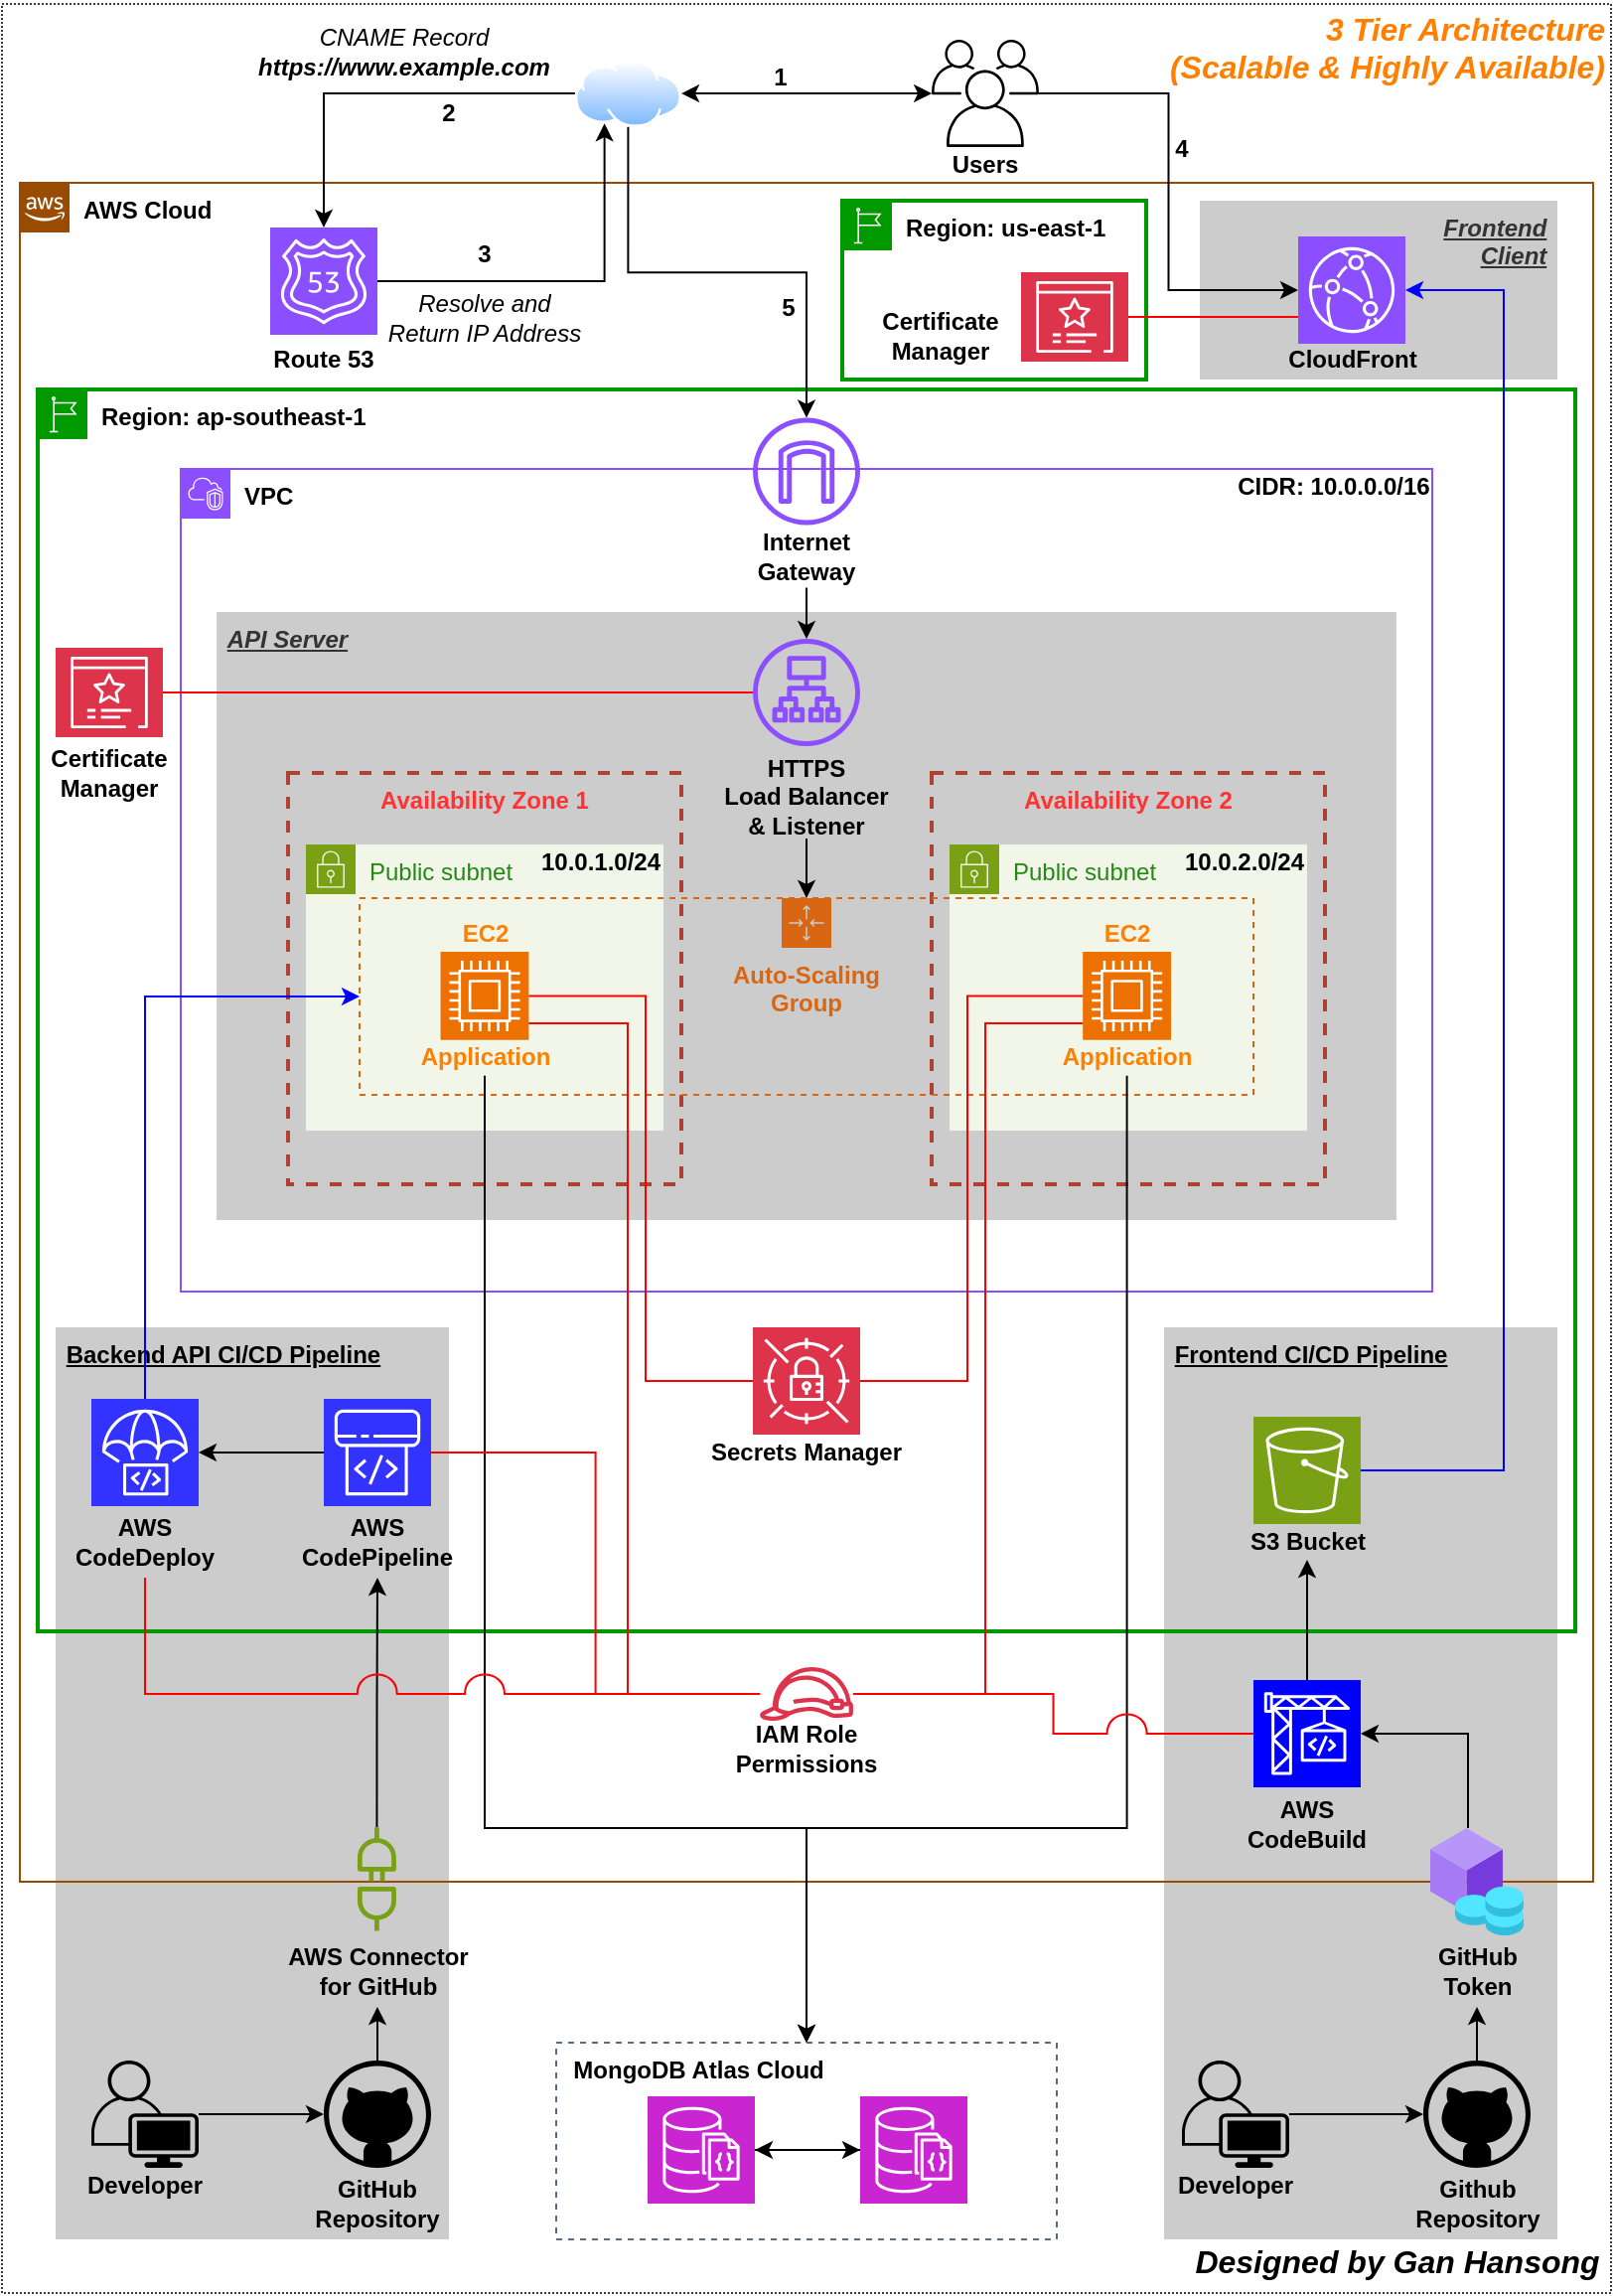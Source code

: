 <mxfile version="24.7.17">
  <diagram id="RGr1q8CzV36uV8QbhTsL" name="Page-1">
    <mxGraphModel dx="1095" dy="1536" grid="1" gridSize="9" guides="1" tooltips="1" connect="1" arrows="1" fold="1" page="1" pageScale="1" pageWidth="827" pageHeight="1169" math="0" shadow="0">
      <root>
        <mxCell id="0" />
        <mxCell id="1" parent="0" />
        <mxCell id="9l5MyErOC5hDp67ZGdWm-204" value="" style="rounded=0;whiteSpace=wrap;html=1;container=0;movable=1;resizable=1;rotatable=1;deletable=1;editable=1;locked=0;connectable=1;fillStyle=auto;fillColor=none;strokeColor=#36393d;dashed=1;dashPattern=1 1;" parent="1" vertex="1">
          <mxGeometry x="9" y="9" width="810" height="1152" as="geometry" />
        </mxCell>
        <mxCell id="DDoYbjtW6jiePf0yL-Tp-22" value="&lt;font color=&quot;#000000&quot;&gt;&lt;b&gt;&amp;nbsp;&lt;u style=&quot;&quot;&gt;Backend API&amp;nbsp;CI/CD Pipeline&lt;/u&gt;&lt;/b&gt;&lt;/font&gt;" style="fillColor=#CCCCCC;strokeColor=none;dashed=1;verticalAlign=top;fontStyle=0;fontColor=#333333;whiteSpace=wrap;html=1;align=left;movable=1;resizable=1;rotatable=1;deletable=1;editable=1;locked=0;connectable=1;container=0;" parent="1" vertex="1">
          <mxGeometry x="36" y="675" width="198" height="459" as="geometry" />
        </mxCell>
        <mxCell id="lIYTELbDc3b-W6d0zbWA-1" value="&lt;font color=&quot;#000000&quot;&gt;&lt;b&gt;&amp;nbsp;&lt;u&gt;Frontend&lt;/u&gt;&lt;u style=&quot;&quot;&gt;&amp;nbsp;CI/CD Pipeline&lt;/u&gt;&lt;/b&gt;&lt;/font&gt;" style="fillColor=#CCCCCC;strokeColor=none;dashed=1;verticalAlign=top;fontStyle=0;fontColor=#333333;whiteSpace=wrap;html=1;align=left;movable=1;resizable=1;rotatable=1;deletable=1;editable=1;locked=0;connectable=1;container=0;" parent="1" vertex="1">
          <mxGeometry x="594" y="675" width="198" height="459" as="geometry" />
        </mxCell>
        <mxCell id="DDoYbjtW6jiePf0yL-Tp-43" value="" style="fillColor=#CCCCCC;strokeColor=none;dashed=1;verticalAlign=top;fontStyle=2;whiteSpace=wrap;html=1;align=right;fillStyle=auto;fontColor=#333333;" parent="1" vertex="1">
          <mxGeometry x="612" y="108" width="126" height="90" as="geometry" />
        </mxCell>
        <mxCell id="9l5MyErOC5hDp67ZGdWm-1" value="&lt;b&gt;AWS Cloud&lt;/b&gt;" style="points=[[0,0],[0.25,0],[0.5,0],[0.75,0],[1,0],[1,0.25],[1,0.5],[1,0.75],[1,1],[0.75,1],[0.5,1],[0.25,1],[0,1],[0,0.75],[0,0.5],[0,0.25]];outlineConnect=0;html=1;whiteSpace=wrap;fontSize=12;fontStyle=0;container=0;pointerEvents=0;collapsible=0;recursiveResize=0;shape=mxgraph.aws4.group;grIcon=mxgraph.aws4.group_aws_cloud_alt;verticalAlign=top;align=left;spacingLeft=30;dashed=0;movable=1;resizable=1;rotatable=1;deletable=1;editable=1;locked=0;connectable=1;fillColor=none;strokeColor=#994C00;" parent="1" vertex="1">
          <mxGeometry x="18" y="99" width="792" height="855" as="geometry" />
        </mxCell>
        <mxCell id="dMzQxBgSghUDjkBfiONM-5" value="&lt;b style=&quot;&quot;&gt;&lt;font&gt;&amp;nbsp;&lt;u&gt;API Server&lt;/u&gt;&lt;/font&gt;&lt;/b&gt;" style="fillColor=#CCCCCC;strokeColor=none;dashed=1;verticalAlign=top;fontStyle=2;whiteSpace=wrap;html=1;align=left;fillStyle=auto;fontColor=#333333;" parent="1" vertex="1">
          <mxGeometry x="117" y="315" width="594" height="306" as="geometry" />
        </mxCell>
        <mxCell id="dMzQxBgSghUDjkBfiONM-1" value="&lt;b&gt;&lt;u&gt;Frontend&lt;/u&gt;&amp;nbsp;&lt;br&gt;&lt;u&gt;Client&lt;/u&gt;&amp;nbsp;&lt;/b&gt;" style="fillColor=#CCCCCC;strokeColor=none;dashed=1;verticalAlign=top;fontStyle=2;whiteSpace=wrap;html=1;align=right;fillStyle=auto;fontColor=#333333;" parent="1" vertex="1">
          <mxGeometry x="738" y="108" width="54" height="90" as="geometry" />
        </mxCell>
        <mxCell id="9l5MyErOC5hDp67ZGdWm-5" value="&lt;b&gt;&lt;font color=&quot;#ff3333&quot;&gt;Availability Zone 1&lt;/font&gt;&lt;/b&gt;" style="dashed=1;verticalAlign=top;fontStyle=0;whiteSpace=wrap;html=1;strokeWidth=2;movable=1;resizable=1;rotatable=1;deletable=1;editable=1;locked=0;connectable=1;fillColor=none;strokeColor=#ae4132;fontColor=#FF1414;container=0;" parent="1" vertex="1">
          <mxGeometry x="153" y="396" width="198" height="207" as="geometry" />
        </mxCell>
        <mxCell id="9l5MyErOC5hDp67ZGdWm-26" value="&lt;b&gt;&lt;font color=&quot;#ff3333&quot;&gt;Availability Zone 2&lt;/font&gt;&lt;/b&gt;" style="dashed=1;verticalAlign=top;fontStyle=0;whiteSpace=wrap;html=1;strokeWidth=2;movable=1;resizable=1;rotatable=1;deletable=1;editable=1;locked=0;connectable=1;fillColor=none;strokeColor=#ae4132;fontColor=#FF1414;container=0;" parent="1" vertex="1">
          <mxGeometry x="477" y="396" width="198" height="207" as="geometry" />
        </mxCell>
        <mxCell id="9l5MyErOC5hDp67ZGdWm-3" value="&lt;b&gt;Region: ap-southeast-1&lt;/b&gt;" style="points=[[0,0],[0.25,0],[0.5,0],[0.75,0],[1,0],[1,0.25],[1,0.5],[1,0.75],[1,1],[0.75,1],[0.5,1],[0.25,1],[0,1],[0,0.75],[0,0.5],[0,0.25]];outlineConnect=0;html=1;whiteSpace=wrap;fontSize=12;fontStyle=0;container=0;pointerEvents=0;collapsible=0;recursiveResize=0;shape=mxgraph.aws4.group;grIcon=mxgraph.aws4.group_region;fillColor=none;verticalAlign=top;align=left;spacingLeft=30;strokeWidth=2;movable=1;resizable=1;rotatable=1;deletable=1;editable=1;locked=0;connectable=1;strokeColor=#009900;gradientColor=none;" parent="1" vertex="1">
          <mxGeometry x="27" y="203" width="774" height="625" as="geometry" />
        </mxCell>
        <mxCell id="9l5MyErOC5hDp67ZGdWm-76" value="&lt;i&gt;CNAME Record&lt;br&gt;&lt;b&gt;https://www.example.com&lt;/b&gt;&lt;/i&gt;" style="text;html=1;align=center;verticalAlign=middle;whiteSpace=wrap;rounded=0;container=0;" parent="1" vertex="1">
          <mxGeometry x="135" y="18" width="153" height="30" as="geometry" />
        </mxCell>
        <mxCell id="9l5MyErOC5hDp67ZGdWm-82" value="&lt;div&gt;&lt;i style=&quot;background-color: initial;&quot;&gt;&lt;span style=&quot;font-weight: normal;&quot;&gt;Resolve and Return&lt;/span&gt;&lt;/i&gt;&lt;i style=&quot;background-color: initial;&quot;&gt;&lt;span style=&quot;font-weight: normal;&quot;&gt;&amp;nbsp;IP Address&lt;/span&gt;&lt;/i&gt;&lt;/div&gt;" style="text;html=1;align=center;verticalAlign=middle;whiteSpace=wrap;rounded=0;fontStyle=1;container=0;" parent="1" vertex="1">
          <mxGeometry x="198" y="153" width="108" height="27" as="geometry" />
        </mxCell>
        <mxCell id="9l5MyErOC5hDp67ZGdWm-83" value="" style="sketch=0;outlineConnect=0;fontColor=#232F3E;gradientColor=none;fillColor=#8C4FFF;strokeColor=none;dashed=0;verticalLabelPosition=bottom;verticalAlign=top;align=center;html=1;fontSize=12;fontStyle=0;aspect=fixed;pointerEvents=1;shape=mxgraph.aws4.internet_gateway;container=0;" parent="1" vertex="1">
          <mxGeometry x="387" y="217.25" width="54" height="54" as="geometry" />
        </mxCell>
        <mxCell id="9l5MyErOC5hDp67ZGdWm-89" value="&lt;b&gt;1&lt;/b&gt;" style="text;html=1;align=center;verticalAlign=middle;whiteSpace=wrap;rounded=0;container=0;" parent="1" vertex="1">
          <mxGeometry x="391.5" y="37.13" width="18" height="18" as="geometry" />
        </mxCell>
        <mxCell id="9l5MyErOC5hDp67ZGdWm-90" value="&lt;span&gt;2&lt;/span&gt;" style="text;html=1;align=center;verticalAlign=middle;whiteSpace=wrap;rounded=0;fontStyle=1;container=0;" parent="1" vertex="1">
          <mxGeometry x="225" y="55.13" width="18" height="18" as="geometry" />
        </mxCell>
        <mxCell id="9l5MyErOC5hDp67ZGdWm-93" value="&lt;span&gt;3&lt;/span&gt;" style="text;html=1;align=center;verticalAlign=middle;whiteSpace=wrap;rounded=0;fontStyle=1;container=0;" parent="1" vertex="1">
          <mxGeometry x="243" y="126" width="18" height="18" as="geometry" />
        </mxCell>
        <mxCell id="DDoYbjtW6jiePf0yL-Tp-40" style="edgeStyle=orthogonalEdgeStyle;rounded=0;orthogonalLoop=1;jettySize=auto;html=1;" parent="1" source="9l5MyErOC5hDp67ZGdWm-94" target="9l5MyErOC5hDp67ZGdWm-51" edge="1">
          <mxGeometry relative="1" as="geometry" />
        </mxCell>
        <mxCell id="9l5MyErOC5hDp67ZGdWm-94" value="&lt;b&gt;Internet Gateway&lt;/b&gt;" style="text;html=1;align=center;verticalAlign=middle;whiteSpace=wrap;rounded=0;container=0;" parent="1" vertex="1">
          <mxGeometry x="387" y="271.25" width="54" height="31.5" as="geometry" />
        </mxCell>
        <mxCell id="9l5MyErOC5hDp67ZGdWm-4" value="&lt;b&gt;&lt;font color=&quot;#000000&quot;&gt;VPC&lt;/font&gt;&lt;/b&gt;" style="points=[[0,0],[0.25,0],[0.5,0],[0.75,0],[1,0],[1,0.25],[1,0.5],[1,0.75],[1,1],[0.75,1],[0.5,1],[0.25,1],[0,1],[0,0.75],[0,0.5],[0,0.25]];outlineConnect=0;gradientColor=none;html=1;whiteSpace=wrap;fontSize=12;fontStyle=0;container=0;pointerEvents=0;collapsible=0;recursiveResize=0;shape=mxgraph.aws4.group;grIcon=mxgraph.aws4.group_vpc2;strokeColor=#8C4FFF;fillColor=none;verticalAlign=top;align=left;spacingLeft=30;fontColor=#AAB7B8;dashed=0;movable=1;resizable=1;rotatable=1;deletable=1;editable=1;locked=0;connectable=1;" parent="1" vertex="1">
          <mxGeometry x="99" y="243" width="630" height="414" as="geometry" />
        </mxCell>
        <mxCell id="9l5MyErOC5hDp67ZGdWm-111" value="3 Tier Architecture&#xa;(Scalable &amp; Highly Available)" style="text;strokeColor=none;fillColor=none;fontSize=16;fontStyle=3;verticalAlign=middle;align=right;horizontal=1;fontColor=#FF8000;spacing=0;container=0;" parent="1" vertex="1">
          <mxGeometry x="609" y="7.5" width="207" height="45" as="geometry" />
        </mxCell>
        <mxCell id="9l5MyErOC5hDp67ZGdWm-135" value="&lt;font style=&quot;font-size: 16px;&quot;&gt;&lt;span&gt;Designed by Gan Hansong&lt;/span&gt;&lt;/font&gt;" style="text;strokeColor=none;fillColor=none;html=1;fontSize=24;fontStyle=3;verticalAlign=middle;align=center;horizontal=1;fontColor=#000000;container=0;" parent="1" vertex="1">
          <mxGeometry x="621" y="1134" width="179" height="18" as="geometry" />
        </mxCell>
        <mxCell id="awxrI2OAlqIDWaY-2wJy-4" style="edgeStyle=orthogonalEdgeStyle;rounded=0;orthogonalLoop=1;jettySize=auto;html=1;" parent="1" source="awxrI2OAlqIDWaY-2wJy-2" target="9l5MyErOC5hDp67ZGdWm-7" edge="1">
          <mxGeometry relative="1" as="geometry" />
        </mxCell>
        <mxCell id="nWbVi_MvGGUtivNAOGYK-14" style="edgeStyle=orthogonalEdgeStyle;rounded=0;orthogonalLoop=1;jettySize=auto;html=1;exitX=0.5;exitY=1;exitDx=0;exitDy=0;" parent="1" source="awxrI2OAlqIDWaY-2wJy-2" target="9l5MyErOC5hDp67ZGdWm-83" edge="1">
          <mxGeometry relative="1" as="geometry" />
        </mxCell>
        <mxCell id="awxrI2OAlqIDWaY-2wJy-2" value="" style="image;aspect=fixed;perimeter=ellipsePerimeter;html=1;align=center;shadow=0;dashed=0;spacingTop=3;image=img/lib/active_directory/internet_cloud.svg;container=0;" parent="1" vertex="1">
          <mxGeometry x="297.43" y="37.13" width="53.57" height="33.75" as="geometry" />
        </mxCell>
        <mxCell id="9l5MyErOC5hDp67ZGdWm-7" value="" style="sketch=0;points=[[0,0,0],[0.25,0,0],[0.5,0,0],[0.75,0,0],[1,0,0],[0,1,0],[0.25,1,0],[0.5,1,0],[0.75,1,0],[1,1,0],[0,0.25,0],[0,0.5,0],[0,0.75,0],[1,0.25,0],[1,0.5,0],[1,0.75,0]];outlineConnect=0;fontColor=#232F3E;fillColor=#8C4FFF;strokeColor=#ffffff;dashed=0;verticalLabelPosition=bottom;verticalAlign=top;align=center;html=1;fontSize=12;fontStyle=0;aspect=fixed;shape=mxgraph.aws4.resourceIcon;resIcon=mxgraph.aws4.route_53;movable=1;resizable=1;rotatable=1;deletable=1;editable=1;locked=0;connectable=1;container=0;" parent="1" vertex="1">
          <mxGeometry x="144" y="121.5" width="54" height="54" as="geometry" />
        </mxCell>
        <mxCell id="awxrI2OAlqIDWaY-2wJy-13" style="edgeStyle=orthogonalEdgeStyle;rounded=0;orthogonalLoop=1;jettySize=auto;html=1;entryX=0.25;entryY=1;entryDx=0;entryDy=0;" parent="1" source="9l5MyErOC5hDp67ZGdWm-7" target="awxrI2OAlqIDWaY-2wJy-2" edge="1">
          <mxGeometry relative="1" as="geometry">
            <Array as="points">
              <mxPoint x="312" y="149" />
            </Array>
          </mxGeometry>
        </mxCell>
        <mxCell id="kAW7RROQb9aO1hHLbgNy-2" style="edgeStyle=orthogonalEdgeStyle;rounded=0;orthogonalLoop=1;jettySize=auto;html=1;endArrow=classic;endFill=1;startArrow=classic;startFill=1;" parent="1" source="9l5MyErOC5hDp67ZGdWm-9" target="awxrI2OAlqIDWaY-2wJy-2" edge="1">
          <mxGeometry relative="1" as="geometry" />
        </mxCell>
        <mxCell id="9l5MyErOC5hDp67ZGdWm-9" value="" style="sketch=0;outlineConnect=0;dashed=0;verticalLabelPosition=bottom;verticalAlign=top;align=center;html=1;fontSize=12;fontStyle=1;aspect=fixed;shape=mxgraph.aws4.illustration_users;pointerEvents=1;fillStyle=solid;container=0;fillColor=#000000;" parent="1" vertex="1">
          <mxGeometry x="477" y="27.01" width="54" height="54" as="geometry" />
        </mxCell>
        <mxCell id="awxrI2OAlqIDWaY-2wJy-14" value="&lt;b&gt;Users&lt;/b&gt;" style="text;html=1;align=center;verticalAlign=middle;whiteSpace=wrap;rounded=0;container=0;" parent="1" vertex="1">
          <mxGeometry x="486" y="76.51" width="36" height="27" as="geometry" />
        </mxCell>
        <mxCell id="9l5MyErOC5hDp67ZGdWm-74" value="&lt;b&gt;Route 53&lt;/b&gt;" style="text;html=1;align=center;verticalAlign=middle;whiteSpace=wrap;rounded=0;container=0;" parent="1" vertex="1">
          <mxGeometry x="144" y="177" width="54" height="21" as="geometry" />
        </mxCell>
        <mxCell id="9l5MyErOC5hDp67ZGdWm-51" value="" style="sketch=0;outlineConnect=0;fontColor=#232F3E;gradientColor=none;fillColor=#8C4FFF;strokeColor=none;dashed=0;verticalLabelPosition=bottom;verticalAlign=top;align=center;html=1;fontSize=12;fontStyle=0;aspect=fixed;pointerEvents=1;shape=mxgraph.aws4.application_load_balancer;container=0;" parent="1" vertex="1">
          <mxGeometry x="387" y="328.5" width="54" height="54" as="geometry" />
        </mxCell>
        <mxCell id="nWbVi_MvGGUtivNAOGYK-12" style="edgeStyle=orthogonalEdgeStyle;rounded=0;orthogonalLoop=1;jettySize=auto;html=1;entryX=0.5;entryY=0;entryDx=0;entryDy=0;" parent="1" source="9l5MyErOC5hDp67ZGdWm-59" target="9l5MyErOC5hDp67ZGdWm-43" edge="1">
          <mxGeometry relative="1" as="geometry" />
        </mxCell>
        <mxCell id="9l5MyErOC5hDp67ZGdWm-59" value="&lt;b&gt;HTTPS&lt;br&gt;Load Balancer&lt;br&gt;&amp;amp; Listener&lt;/b&gt;" style="text;html=1;align=center;verticalAlign=middle;whiteSpace=wrap;rounded=0;movable=1;resizable=1;rotatable=1;deletable=1;editable=1;locked=0;connectable=1;container=0;" parent="1" vertex="1">
          <mxGeometry x="369" y="387" width="90" height="42" as="geometry" />
        </mxCell>
        <mxCell id="nWbVi_MvGGUtivNAOGYK-15" value="" style="sketch=0;points=[[0,0,0],[0.25,0,0],[0.5,0,0],[0.75,0,0],[1,0,0],[0,1,0],[0.25,1,0],[0.5,1,0],[0.75,1,0],[1,1,0],[0,0.25,0],[0,0.5,0],[0,0.75,0],[1,0.25,0],[1,0.5,0],[1,0.75,0]];outlineConnect=0;fontColor=#232F3E;fillColor=#8C4FFF;strokeColor=#ffffff;dashed=0;verticalLabelPosition=bottom;verticalAlign=top;align=center;html=1;fontSize=12;fontStyle=0;aspect=fixed;shape=mxgraph.aws4.resourceIcon;resIcon=mxgraph.aws4.cloudfront;" parent="1" vertex="1">
          <mxGeometry x="661.5" y="126" width="54" height="54" as="geometry" />
        </mxCell>
        <mxCell id="nWbVi_MvGGUtivNAOGYK-16" value="&lt;b&gt;CloudFront&lt;/b&gt;" style="text;html=1;align=center;verticalAlign=middle;whiteSpace=wrap;rounded=0;container=0;" parent="1" vertex="1">
          <mxGeometry x="652.5" y="178.5" width="72" height="18" as="geometry" />
        </mxCell>
        <mxCell id="nWbVi_MvGGUtivNAOGYK-20" value="" style="sketch=0;points=[[0,0,0],[0.25,0,0],[0.5,0,0],[0.75,0,0],[1,0,0],[0,1,0],[0.25,1,0],[0.5,1,0],[0.75,1,0],[1,1,0],[0,0.25,0],[0,0.5,0],[0,0.75,0],[1,0.25,0],[1,0.5,0],[1,0.75,0]];outlineConnect=0;fontColor=#232F3E;fillColor=#DD344C;strokeColor=#ffffff;dashed=0;verticalLabelPosition=bottom;verticalAlign=top;align=center;html=1;fontSize=12;fontStyle=0;aspect=fixed;shape=mxgraph.aws4.resourceIcon;resIcon=mxgraph.aws4.secrets_manager;" parent="1" vertex="1">
          <mxGeometry x="387" y="675" width="54" height="54" as="geometry" />
        </mxCell>
        <mxCell id="nWbVi_MvGGUtivNAOGYK-30" value="&lt;b&gt;&lt;font color=&quot;#000000&quot;&gt;&amp;nbsp; MongoDB Atlas Cloud&lt;/font&gt;&lt;/b&gt;" style="fillColor=none;strokeColor=#5A6C86;dashed=1;verticalAlign=top;fontStyle=0;fontColor=#5A6C86;whiteSpace=wrap;html=1;align=left;" parent="1" vertex="1">
          <mxGeometry x="288" y="1035" width="252" height="99" as="geometry" />
        </mxCell>
        <mxCell id="DDoYbjtW6jiePf0yL-Tp-24" style="edgeStyle=orthogonalEdgeStyle;rounded=0;orthogonalLoop=1;jettySize=auto;html=1;" parent="1" source="UvoUwvvqU9sCTcPaqagd-1" target="UvoUwvvqU9sCTcPaqagd-2" edge="1">
          <mxGeometry relative="1" as="geometry" />
        </mxCell>
        <mxCell id="UvoUwvvqU9sCTcPaqagd-1" value="" style="sketch=0;points=[[0,0,0],[0.25,0,0],[0.5,0,0],[0.75,0,0],[1,0,0],[0,1,0],[0.25,1,0],[0.5,1,0],[0.75,1,0],[1,1,0],[0,0.25,0],[0,0.5,0],[0,0.75,0],[1,0.25,0],[1,0.5,0],[1,0.75,0]];outlineConnect=0;fontColor=#232F3E;fillColor=#C925D1;strokeColor=#ffffff;dashed=0;verticalLabelPosition=bottom;verticalAlign=top;align=center;html=1;fontSize=12;fontStyle=0;aspect=fixed;shape=mxgraph.aws4.resourceIcon;resIcon=mxgraph.aws4.documentdb_with_mongodb_compatibility;" parent="1" vertex="1">
          <mxGeometry x="334" y="1062" width="54" height="54" as="geometry" />
        </mxCell>
        <mxCell id="UvoUwvvqU9sCTcPaqagd-2" value="" style="sketch=0;points=[[0,0,0],[0.25,0,0],[0.5,0,0],[0.75,0,0],[1,0,0],[0,1,0],[0.25,1,0],[0.5,1,0],[0.75,1,0],[1,1,0],[0,0.25,0],[0,0.5,0],[0,0.75,0],[1,0.25,0],[1,0.5,0],[1,0.75,0]];outlineConnect=0;fontColor=#232F3E;fillColor=#C925D1;strokeColor=#ffffff;dashed=0;verticalLabelPosition=bottom;verticalAlign=top;align=center;html=1;fontSize=12;fontStyle=0;aspect=fixed;shape=mxgraph.aws4.resourceIcon;resIcon=mxgraph.aws4.documentdb_with_mongodb_compatibility;" parent="1" vertex="1">
          <mxGeometry x="441" y="1062" width="54" height="54" as="geometry" />
        </mxCell>
        <mxCell id="DDoYbjtW6jiePf0yL-Tp-10" value="" style="sketch=0;points=[[0,0,0],[0.25,0,0],[0.5,0,0],[0.75,0,0],[1,0,0],[0,1,0],[0.25,1,0],[0.5,1,0],[0.75,1,0],[1,1,0],[0,0.25,0],[0,0.5,0],[0,0.75,0],[1,0.25,0],[1,0.5,0],[1,0.75,0]];outlineConnect=0;fontColor=#232F3E;fillColor=#3333FF;strokeColor=#ffffff;dashed=0;verticalLabelPosition=bottom;verticalAlign=top;align=center;html=1;fontSize=12;fontStyle=0;aspect=fixed;shape=mxgraph.aws4.resourceIcon;resIcon=mxgraph.aws4.codedeploy;" parent="1" vertex="1">
          <mxGeometry x="54" y="711" width="54" height="54" as="geometry" />
        </mxCell>
        <mxCell id="DDoYbjtW6jiePf0yL-Tp-14" value="&lt;b&gt;AWS CodePipeline&lt;/b&gt;" style="text;html=1;align=center;verticalAlign=middle;whiteSpace=wrap;rounded=0;movable=1;resizable=1;rotatable=1;deletable=1;editable=1;locked=0;connectable=1;container=0;" parent="1" vertex="1">
          <mxGeometry x="162" y="765" width="72" height="36" as="geometry" />
        </mxCell>
        <mxCell id="DDoYbjtW6jiePf0yL-Tp-15" value="&lt;b&gt;AWS CodeDeploy&lt;/b&gt;" style="text;html=1;align=center;verticalAlign=middle;whiteSpace=wrap;rounded=0;movable=1;resizable=1;rotatable=1;deletable=1;editable=1;locked=0;connectable=1;container=0;" parent="1" vertex="1">
          <mxGeometry x="45" y="765" width="72" height="36" as="geometry" />
        </mxCell>
        <mxCell id="DDoYbjtW6jiePf0yL-Tp-21" style="edgeStyle=orthogonalEdgeStyle;rounded=0;orthogonalLoop=1;jettySize=auto;html=1;" parent="1" source="DDoYbjtW6jiePf0yL-Tp-8" target="DDoYbjtW6jiePf0yL-Tp-10" edge="1">
          <mxGeometry relative="1" as="geometry" />
        </mxCell>
        <mxCell id="DDoYbjtW6jiePf0yL-Tp-8" value="" style="sketch=0;points=[[0,0,0],[0.25,0,0],[0.5,0,0],[0.75,0,0],[1,0,0],[0,1,0],[0.25,1,0],[0.5,1,0],[0.75,1,0],[1,1,0],[0,0.25,0],[0,0.5,0],[0,0.75,0],[1,0.25,0],[1,0.5,0],[1,0.75,0]];outlineConnect=0;fillColor=#3333FF;strokeColor=#FFFFFF;dashed=0;verticalLabelPosition=bottom;verticalAlign=top;align=center;html=1;fontSize=12;fontStyle=0;aspect=fixed;shape=mxgraph.aws4.resourceIcon;resIcon=mxgraph.aws4.codepipeline;" parent="1" vertex="1">
          <mxGeometry x="171" y="711" width="54" height="54" as="geometry" />
        </mxCell>
        <mxCell id="nWbVi_MvGGUtivNAOGYK-23" value="&lt;b&gt;Secrets&amp;nbsp;&lt;/b&gt;&lt;b style=&quot;background-color: initial;&quot;&gt;Manager&lt;/b&gt;" style="text;html=1;align=center;verticalAlign=middle;whiteSpace=wrap;rounded=0;movable=1;resizable=1;rotatable=1;deletable=1;editable=1;locked=0;connectable=1;container=0;" parent="1" vertex="1">
          <mxGeometry x="360" y="729" width="108" height="18" as="geometry" />
        </mxCell>
        <mxCell id="DDoYbjtW6jiePf0yL-Tp-19" style="edgeStyle=orthogonalEdgeStyle;rounded=0;orthogonalLoop=1;jettySize=auto;html=1;entryX=0;entryY=0.5;entryDx=0;entryDy=0;entryPerimeter=0;" parent="1" source="DDoYbjtW6jiePf0yL-Tp-3" target="DDoYbjtW6jiePf0yL-Tp-6" edge="1">
          <mxGeometry relative="1" as="geometry" />
        </mxCell>
        <mxCell id="DDoYbjtW6jiePf0yL-Tp-23" value="" style="group" parent="1" vertex="1" connectable="0">
          <mxGeometry x="162" y="432" width="504" height="144" as="geometry" />
        </mxCell>
        <mxCell id="9l5MyErOC5hDp67ZGdWm-27" value="Public subnet" style="points=[[0,0],[0.25,0],[0.5,0],[0.75,0],[1,0],[1,0.25],[1,0.5],[1,0.75],[1,1],[0.75,1],[0.5,1],[0.25,1],[0,1],[0,0.75],[0,0.5],[0,0.25]];outlineConnect=0;gradientColor=none;html=1;whiteSpace=wrap;fontSize=12;fontStyle=0;container=0;pointerEvents=0;collapsible=0;recursiveResize=0;shape=mxgraph.aws4.group;grIcon=mxgraph.aws4.group_security_group;grStroke=0;strokeColor=#7AA116;fillColor=#F2F6E8;verticalAlign=top;align=left;spacingLeft=30;fontColor=#248814;dashed=0;movable=1;resizable=1;rotatable=1;deletable=1;editable=1;locked=0;connectable=1;" parent="DDoYbjtW6jiePf0yL-Tp-23" vertex="1">
          <mxGeometry x="324" width="180" height="144" as="geometry" />
        </mxCell>
        <mxCell id="9l5MyErOC5hDp67ZGdWm-71" value="" style="group;movable=1;resizable=1;rotatable=1;deletable=1;editable=1;locked=0;connectable=1;" parent="DDoYbjtW6jiePf0yL-Tp-23" vertex="1" connectable="0">
          <mxGeometry width="180" height="144" as="geometry" />
        </mxCell>
        <mxCell id="9l5MyErOC5hDp67ZGdWm-18" value="Public subnet" style="points=[[0,0],[0.25,0],[0.5,0],[0.75,0],[1,0],[1,0.25],[1,0.5],[1,0.75],[1,1],[0.75,1],[0.5,1],[0.25,1],[0,1],[0,0.75],[0,0.5],[0,0.25]];outlineConnect=0;gradientColor=none;html=1;whiteSpace=wrap;fontSize=12;fontStyle=0;container=1;pointerEvents=0;collapsible=0;recursiveResize=0;shape=mxgraph.aws4.group;grIcon=mxgraph.aws4.group_security_group;grStroke=0;strokeColor=#7AA116;fillColor=#F2F6E8;verticalAlign=top;align=left;spacingLeft=30;fontColor=#248814;dashed=0;movable=0;resizable=0;rotatable=0;deletable=0;editable=0;locked=1;connectable=0;" parent="9l5MyErOC5hDp67ZGdWm-71" vertex="1">
          <mxGeometry width="180" height="144" as="geometry" />
        </mxCell>
        <mxCell id="xwJ10akdj0l3tbA_2JCs-2" value="&lt;b&gt;10.0.1.0/24&lt;/b&gt;" style="text;html=1;align=center;verticalAlign=middle;whiteSpace=wrap;rounded=0;" parent="9l5MyErOC5hDp67ZGdWm-71" vertex="1">
          <mxGeometry x="117" width="63" height="18" as="geometry" />
        </mxCell>
        <mxCell id="9l5MyErOC5hDp67ZGdWm-43" value="&lt;b&gt;Auto-Scaling&lt;br&gt;Group&lt;/b&gt;" style="points=[[0,0],[0.25,0],[0.5,0],[0.75,0],[1,0],[1,0.25],[1,0.5],[1,0.75],[1,1],[0.75,1],[0.5,1],[0.25,1],[0,1],[0,0.75],[0,0.5],[0,0.25]];outlineConnect=0;gradientColor=none;html=1;whiteSpace=wrap;fontSize=12;fontStyle=0;container=0;pointerEvents=0;collapsible=0;recursiveResize=0;shape=mxgraph.aws4.groupCenter;grIcon=mxgraph.aws4.group_auto_scaling_group;grStroke=1;strokeColor=#D86613;fillColor=none;verticalAlign=top;align=center;fontColor=#D86613;dashed=1;spacingTop=25;movable=1;resizable=1;rotatable=1;deletable=1;editable=1;locked=0;connectable=1;" parent="DDoYbjtW6jiePf0yL-Tp-23" vertex="1">
          <mxGeometry x="27" y="27" width="450" height="99" as="geometry" />
        </mxCell>
        <mxCell id="9l5MyErOC5hDp67ZGdWm-131" value="Application" style="text;html=1;align=center;verticalAlign=middle;whiteSpace=wrap;rounded=0;labelBackgroundColor=none;fontColor=#FF8000;fontStyle=1;movable=1;resizable=1;rotatable=1;deletable=1;editable=1;locked=0;connectable=1;container=0;" parent="DDoYbjtW6jiePf0yL-Tp-23" vertex="1">
          <mxGeometry x="54.692" y="98.42" width="70.615" height="18" as="geometry" />
        </mxCell>
        <mxCell id="9l5MyErOC5hDp67ZGdWm-133" value="EC2" style="text;html=1;align=center;verticalAlign=middle;whiteSpace=wrap;rounded=0;labelBackgroundColor=none;fontColor=#FF8000;fontStyle=1;movable=1;resizable=1;rotatable=1;deletable=1;editable=1;locked=0;connectable=1;container=0;" parent="DDoYbjtW6jiePf0yL-Tp-23" vertex="1">
          <mxGeometry x="77.537" y="36" width="24.923" height="18" as="geometry" />
        </mxCell>
        <mxCell id="9l5MyErOC5hDp67ZGdWm-134" value="" style="sketch=0;points=[[0,0,0],[0.25,0,0],[0.5,0,0],[0.75,0,0],[1,0,0],[0,1,0],[0.25,1,0],[0.5,1,0],[0.75,1,0],[1,1,0],[0,0.25,0],[0,0.5,0],[0,0.75,0],[1,0.25,0],[1,0.5,0],[1,0.75,0]];outlineConnect=0;fontColor=#232F3E;fillColor=#ED7100;strokeColor=#ffffff;dashed=0;verticalLabelPosition=bottom;verticalAlign=top;align=center;html=1;fontSize=12;fontStyle=0;aspect=fixed;shape=mxgraph.aws4.resourceIcon;resIcon=mxgraph.aws4.compute;movable=1;resizable=1;rotatable=1;deletable=1;editable=1;locked=0;connectable=1;container=0;" parent="DDoYbjtW6jiePf0yL-Tp-23" vertex="1">
          <mxGeometry x="67.787" y="54" width="44.42" height="44.42" as="geometry" />
        </mxCell>
        <mxCell id="9l5MyErOC5hDp67ZGdWm-126" value="Application" style="text;html=1;align=center;verticalAlign=middle;whiteSpace=wrap;rounded=0;labelBackgroundColor=none;fontColor=#FF8000;fontStyle=1;movable=1;resizable=1;rotatable=1;deletable=1;editable=1;locked=0;connectable=1;container=0;" parent="DDoYbjtW6jiePf0yL-Tp-23" vertex="1">
          <mxGeometry x="378.002" y="98.42" width="70.615" height="18" as="geometry" />
        </mxCell>
        <mxCell id="9l5MyErOC5hDp67ZGdWm-128" value="EC2" style="text;html=1;align=center;verticalAlign=middle;whiteSpace=wrap;rounded=0;labelBackgroundColor=none;fontColor=#FF8000;fontStyle=1;movable=1;resizable=1;rotatable=1;deletable=1;editable=1;locked=0;connectable=1;container=0;" parent="DDoYbjtW6jiePf0yL-Tp-23" vertex="1">
          <mxGeometry x="400.847" y="36" width="24.923" height="18" as="geometry" />
        </mxCell>
        <mxCell id="9l5MyErOC5hDp67ZGdWm-129" value="" style="sketch=0;points=[[0,0,0],[0.25,0,0],[0.5,0,0],[0.75,0,0],[1,0,0],[0,1,0],[0.25,1,0],[0.5,1,0],[0.75,1,0],[1,1,0],[0,0.25,0],[0,0.5,0],[0,0.75,0],[1,0.25,0],[1,0.5,0],[1,0.75,0]];outlineConnect=0;fontColor=#232F3E;fillColor=#ED7100;strokeColor=#ffffff;dashed=0;verticalLabelPosition=bottom;verticalAlign=top;align=center;html=1;fontSize=12;fontStyle=0;aspect=fixed;shape=mxgraph.aws4.resourceIcon;resIcon=mxgraph.aws4.compute;movable=1;resizable=1;rotatable=1;deletable=1;editable=1;locked=0;connectable=1;container=0;" parent="DDoYbjtW6jiePf0yL-Tp-23" vertex="1">
          <mxGeometry x="391.097" y="54" width="44.42" height="44.42" as="geometry" />
        </mxCell>
        <mxCell id="xwJ10akdj0l3tbA_2JCs-15" value="&lt;b&gt;10.0.2.0/24&lt;/b&gt;" style="text;html=1;align=center;verticalAlign=middle;whiteSpace=wrap;rounded=0;" parent="DDoYbjtW6jiePf0yL-Tp-23" vertex="1">
          <mxGeometry x="441" width="63" height="18" as="geometry" />
        </mxCell>
        <mxCell id="UvoUwvvqU9sCTcPaqagd-5" style="edgeStyle=orthogonalEdgeStyle;rounded=0;orthogonalLoop=1;jettySize=auto;html=1;" parent="1" source="9l5MyErOC5hDp67ZGdWm-126" target="nWbVi_MvGGUtivNAOGYK-30" edge="1">
          <mxGeometry relative="1" as="geometry">
            <Array as="points">
              <mxPoint x="575" y="927" />
              <mxPoint x="414" y="927" />
            </Array>
          </mxGeometry>
        </mxCell>
        <mxCell id="UvoUwvvqU9sCTcPaqagd-4" style="edgeStyle=orthogonalEdgeStyle;rounded=0;orthogonalLoop=1;jettySize=auto;html=1;" parent="1" source="9l5MyErOC5hDp67ZGdWm-131" target="nWbVi_MvGGUtivNAOGYK-30" edge="1">
          <mxGeometry relative="1" as="geometry">
            <Array as="points">
              <mxPoint x="252" y="927" />
              <mxPoint x="414" y="927" />
            </Array>
          </mxGeometry>
        </mxCell>
        <mxCell id="DDoYbjtW6jiePf0yL-Tp-25" style="edgeStyle=orthogonalEdgeStyle;rounded=0;orthogonalLoop=1;jettySize=auto;html=1;entryX=1;entryY=0.5;entryDx=0;entryDy=0;entryPerimeter=0;" parent="1" source="UvoUwvvqU9sCTcPaqagd-2" target="UvoUwvvqU9sCTcPaqagd-1" edge="1">
          <mxGeometry relative="1" as="geometry" />
        </mxCell>
        <mxCell id="DDoYbjtW6jiePf0yL-Tp-26" style="edgeStyle=orthogonalEdgeStyle;rounded=0;orthogonalLoop=1;jettySize=auto;html=1;entryX=0;entryY=0.5;entryDx=0;entryDy=0;strokeColor=#0000FF;fillColor=#fff2cc;gradientColor=#ffd966;exitX=0.5;exitY=0;exitDx=0;exitDy=0;exitPerimeter=0;" parent="1" source="DDoYbjtW6jiePf0yL-Tp-10" target="9l5MyErOC5hDp67ZGdWm-43" edge="1">
          <mxGeometry relative="1" as="geometry" />
        </mxCell>
        <mxCell id="yqNIzC5F5FEBi7ntVewK-4" style="edgeStyle=orthogonalEdgeStyle;rounded=0;orthogonalLoop=1;jettySize=auto;html=1;strokeColor=#FF0000;endArrow=none;endFill=0;" parent="1" source="DDoYbjtW6jiePf0yL-Tp-27" target="9l5MyErOC5hDp67ZGdWm-134" edge="1">
          <mxGeometry relative="1" as="geometry">
            <Array as="points">
              <mxPoint x="324" y="859" />
              <mxPoint x="324" y="522" />
            </Array>
          </mxGeometry>
        </mxCell>
        <mxCell id="yqNIzC5F5FEBi7ntVewK-5" style="edgeStyle=orthogonalEdgeStyle;rounded=0;orthogonalLoop=1;jettySize=auto;html=1;strokeColor=#FF0000;endArrow=none;endFill=0;" parent="1" source="DDoYbjtW6jiePf0yL-Tp-27" target="9l5MyErOC5hDp67ZGdWm-129" edge="1">
          <mxGeometry relative="1" as="geometry">
            <Array as="points">
              <mxPoint x="504" y="859" />
              <mxPoint x="504" y="522" />
            </Array>
          </mxGeometry>
        </mxCell>
        <mxCell id="DDoYbjtW6jiePf0yL-Tp-27" value="" style="sketch=0;outlineConnect=0;fontColor=#232F3E;gradientColor=none;fillColor=#DD344C;strokeColor=none;dashed=0;verticalLabelPosition=bottom;verticalAlign=top;align=center;html=1;fontSize=12;fontStyle=0;pointerEvents=1;shape=mxgraph.aws4.role;" parent="1" vertex="1">
          <mxGeometry x="387" y="846" width="54" height="27" as="geometry" />
        </mxCell>
        <mxCell id="DDoYbjtW6jiePf0yL-Tp-30" value="&lt;b&gt;IAM Role&lt;br&gt;Permissions&lt;/b&gt;" style="text;html=1;align=center;verticalAlign=middle;whiteSpace=wrap;rounded=0;movable=1;resizable=1;rotatable=1;deletable=1;editable=1;locked=0;connectable=1;container=0;" parent="1" vertex="1">
          <mxGeometry x="378" y="873" width="72" height="27" as="geometry" />
        </mxCell>
        <mxCell id="DDoYbjtW6jiePf0yL-Tp-35" style="edgeStyle=orthogonalEdgeStyle;rounded=0;orthogonalLoop=1;jettySize=auto;html=1;entryX=0;entryY=0.5;entryDx=0;entryDy=0;entryPerimeter=0;" parent="1" source="9l5MyErOC5hDp67ZGdWm-9" target="nWbVi_MvGGUtivNAOGYK-15" edge="1">
          <mxGeometry relative="1" as="geometry" />
        </mxCell>
        <mxCell id="DDoYbjtW6jiePf0yL-Tp-48" style="edgeStyle=orthogonalEdgeStyle;rounded=0;orthogonalLoop=1;jettySize=auto;html=1;entryX=1;entryY=0.5;entryDx=0;entryDy=0;entryPerimeter=0;strokeColor=#FF0000;endArrow=none;endFill=0;" parent="1" source="nWbVi_MvGGUtivNAOGYK-20" target="9l5MyErOC5hDp67ZGdWm-134" edge="1">
          <mxGeometry relative="1" as="geometry">
            <Array as="points">
              <mxPoint x="333" y="702" />
              <mxPoint x="333" y="508" />
            </Array>
          </mxGeometry>
        </mxCell>
        <mxCell id="lIYTELbDc3b-W6d0zbWA-36" style="edgeStyle=orthogonalEdgeStyle;rounded=0;orthogonalLoop=1;jettySize=auto;html=1;entryX=0.5;entryY=1;entryDx=0;entryDy=0;" parent="1" source="DDoYbjtW6jiePf0yL-Tp-54" target="DDoYbjtW6jiePf0yL-Tp-14" edge="1">
          <mxGeometry relative="1" as="geometry" />
        </mxCell>
        <mxCell id="DDoYbjtW6jiePf0yL-Tp-54" value="" style="sketch=0;outlineConnect=0;fontColor=#232F3E;gradientColor=none;fillColor=#7AA116;strokeColor=none;dashed=0;verticalLabelPosition=bottom;verticalAlign=top;align=center;html=1;fontSize=12;fontStyle=0;aspect=fixed;pointerEvents=1;shape=mxgraph.aws4.connector;rotation=90;" parent="1" vertex="1">
          <mxGeometry x="171.51" y="942.95" width="52.4" height="19.48" as="geometry" />
        </mxCell>
        <mxCell id="DDoYbjtW6jiePf0yL-Tp-58" value="&lt;b&gt;AWS Connector for GitHub&lt;/b&gt;" style="text;html=1;align=center;verticalAlign=middle;whiteSpace=wrap;rounded=0;movable=1;resizable=1;rotatable=1;deletable=1;editable=1;locked=0;connectable=1;container=0;" parent="1" vertex="1">
          <mxGeometry x="150.74" y="981" width="94.51" height="36" as="geometry" />
        </mxCell>
        <mxCell id="DDoYbjtW6jiePf0yL-Tp-60" style="edgeStyle=orthogonalEdgeStyle;rounded=0;orthogonalLoop=1;jettySize=auto;html=1;exitX=1;exitY=0.5;exitDx=0;exitDy=0;exitPerimeter=0;entryX=0;entryY=0.5;entryDx=0;entryDy=0;entryPerimeter=0;strokeColor=#FF0000;endArrow=none;endFill=0;startArrow=none;startFill=0;" parent="1" source="nWbVi_MvGGUtivNAOGYK-20" target="9l5MyErOC5hDp67ZGdWm-129" edge="1">
          <mxGeometry relative="1" as="geometry">
            <Array as="points">
              <mxPoint x="495" y="702" />
              <mxPoint x="495" y="508" />
            </Array>
          </mxGeometry>
        </mxCell>
        <mxCell id="9l5MyErOC5hDp67ZGdWm-319" value="&lt;b&gt;S3 Bucket&lt;/b&gt;" style="text;html=1;align=center;verticalAlign=middle;whiteSpace=wrap;rounded=0;movable=1;resizable=1;rotatable=1;deletable=1;editable=1;locked=0;connectable=1;container=0;" parent="1" vertex="1">
          <mxGeometry x="634.5" y="774" width="63" height="18" as="geometry" />
        </mxCell>
        <mxCell id="9l5MyErOC5hDp67ZGdWm-309" value="" style="sketch=0;points=[[0,0,0],[0.25,0,0],[0.5,0,0],[0.75,0,0],[1,0,0],[0,1,0],[0.25,1,0],[0.5,1,0],[0.75,1,0],[1,1,0],[0,0.25,0],[0,0.5,0],[0,0.75,0],[1,0.25,0],[1,0.5,0],[1,0.75,0]];outlineConnect=0;fontColor=#232F3E;fillColor=#7AA116;strokeColor=#ffffff;dashed=0;verticalLabelPosition=bottom;verticalAlign=top;align=center;html=1;fontSize=12;fontStyle=0;aspect=fixed;shape=mxgraph.aws4.resourceIcon;resIcon=mxgraph.aws4.s3;container=0;" parent="1" vertex="1">
          <mxGeometry x="639" y="720" width="54" height="54" as="geometry" />
        </mxCell>
        <mxCell id="lIYTELbDc3b-W6d0zbWA-6" value="" style="group" parent="1" vertex="1" connectable="0">
          <mxGeometry x="45" y="1044" width="72" height="72" as="geometry" />
        </mxCell>
        <mxCell id="DDoYbjtW6jiePf0yL-Tp-3" value="" style="points=[[0.35,0,0],[0.98,0.51,0],[1,0.71,0],[0.67,1,0],[0,0.795,0],[0,0.65,0]];verticalLabelPosition=bottom;sketch=0;html=1;verticalAlign=top;aspect=fixed;align=center;pointerEvents=1;shape=mxgraph.cisco19.user;strokeColor=#000000;fillColor=#000000;" parent="lIYTELbDc3b-W6d0zbWA-6" vertex="1">
          <mxGeometry x="9" width="54" height="54" as="geometry" />
        </mxCell>
        <mxCell id="DDoYbjtW6jiePf0yL-Tp-12" value="&lt;b&gt;Developer&lt;/b&gt;" style="text;html=1;align=center;verticalAlign=middle;whiteSpace=wrap;rounded=0;movable=1;resizable=1;rotatable=1;deletable=1;editable=1;locked=0;connectable=1;container=0;" parent="lIYTELbDc3b-W6d0zbWA-6" vertex="1">
          <mxGeometry y="54" width="72" height="18" as="geometry" />
        </mxCell>
        <mxCell id="lIYTELbDc3b-W6d0zbWA-7" value="" style="group" parent="1" vertex="1" connectable="0">
          <mxGeometry x="594" y="1044" width="72" height="72" as="geometry" />
        </mxCell>
        <mxCell id="lIYTELbDc3b-W6d0zbWA-8" value="" style="points=[[0.35,0,0],[0.98,0.51,0],[1,0.71,0],[0.67,1,0],[0,0.795,0],[0,0.65,0]];verticalLabelPosition=bottom;sketch=0;html=1;verticalAlign=top;aspect=fixed;align=center;pointerEvents=1;shape=mxgraph.cisco19.user;strokeColor=#000000;fillColor=#000000;" parent="lIYTELbDc3b-W6d0zbWA-7" vertex="1">
          <mxGeometry x="9" width="54" height="54" as="geometry" />
        </mxCell>
        <mxCell id="lIYTELbDc3b-W6d0zbWA-9" value="&lt;b&gt;Developer&lt;/b&gt;" style="text;html=1;align=center;verticalAlign=middle;whiteSpace=wrap;rounded=0;movable=1;resizable=1;rotatable=1;deletable=1;editable=1;locked=0;connectable=1;container=0;" parent="lIYTELbDc3b-W6d0zbWA-7" vertex="1">
          <mxGeometry y="54" width="72" height="18" as="geometry" />
        </mxCell>
        <mxCell id="lIYTELbDc3b-W6d0zbWA-13" value="" style="group" parent="1" vertex="1" connectable="0">
          <mxGeometry x="162" y="1044" width="72" height="90" as="geometry" />
        </mxCell>
        <mxCell id="DDoYbjtW6jiePf0yL-Tp-6" value="" style="verticalLabelPosition=bottom;html=1;verticalAlign=top;align=center;strokeColor=none;fillColor=#000000;shape=mxgraph.azure.github_code;pointerEvents=1;aspect=fixed;" parent="lIYTELbDc3b-W6d0zbWA-13" vertex="1">
          <mxGeometry x="9" width="54" height="54" as="geometry" />
        </mxCell>
        <mxCell id="DDoYbjtW6jiePf0yL-Tp-13" value="&lt;b&gt;GitHub&lt;br&gt;Repository&lt;/b&gt;" style="text;html=1;align=center;verticalAlign=middle;whiteSpace=wrap;rounded=0;movable=1;resizable=1;rotatable=1;deletable=1;editable=1;locked=0;connectable=1;container=0;" parent="lIYTELbDc3b-W6d0zbWA-13" vertex="1">
          <mxGeometry y="54" width="72" height="36" as="geometry" />
        </mxCell>
        <mxCell id="lIYTELbDc3b-W6d0zbWA-14" value="" style="group" parent="1" vertex="1" connectable="0">
          <mxGeometry x="715.5" y="1044" width="72" height="81" as="geometry" />
        </mxCell>
        <mxCell id="lIYTELbDc3b-W6d0zbWA-15" value="" style="verticalLabelPosition=bottom;html=1;verticalAlign=top;align=center;strokeColor=none;fillColor=#000000;shape=mxgraph.azure.github_code;pointerEvents=1;aspect=fixed;" parent="lIYTELbDc3b-W6d0zbWA-14" vertex="1">
          <mxGeometry x="9" width="54" height="54" as="geometry" />
        </mxCell>
        <mxCell id="lIYTELbDc3b-W6d0zbWA-16" value="&lt;b&gt;Github&lt;br&gt;Repository&lt;/b&gt;" style="text;html=1;align=center;verticalAlign=middle;whiteSpace=wrap;rounded=0;movable=1;resizable=1;rotatable=1;deletable=1;editable=1;locked=0;connectable=1;container=0;" parent="lIYTELbDc3b-W6d0zbWA-14" vertex="1">
          <mxGeometry y="63" width="72" height="18" as="geometry" />
        </mxCell>
        <mxCell id="lIYTELbDc3b-W6d0zbWA-17" style="edgeStyle=orthogonalEdgeStyle;rounded=0;orthogonalLoop=1;jettySize=auto;html=1;entryX=0;entryY=0.5;entryDx=0;entryDy=0;entryPerimeter=0;" parent="1" source="lIYTELbDc3b-W6d0zbWA-8" target="lIYTELbDc3b-W6d0zbWA-15" edge="1">
          <mxGeometry relative="1" as="geometry" />
        </mxCell>
        <mxCell id="lIYTELbDc3b-W6d0zbWA-24" style="edgeStyle=orthogonalEdgeStyle;rounded=0;orthogonalLoop=1;jettySize=auto;html=1;entryX=0.5;entryY=1;entryDx=0;entryDy=0;" parent="1" source="lIYTELbDc3b-W6d0zbWA-19" target="9l5MyErOC5hDp67ZGdWm-319" edge="1">
          <mxGeometry relative="1" as="geometry" />
        </mxCell>
        <mxCell id="lIYTELbDc3b-W6d0zbWA-19" value="" style="sketch=0;points=[[0,0,0],[0.25,0,0],[0.5,0,0],[0.75,0,0],[1,0,0],[0,1,0],[0.25,1,0],[0.5,1,0],[0.75,1,0],[1,1,0],[0,0.25,0],[0,0.5,0],[0,0.75,0],[1,0.25,0],[1,0.5,0],[1,0.75,0]];outlineConnect=0;fontColor=#232F3E;fillColor=#0000FF;strokeColor=#ffffff;dashed=0;verticalLabelPosition=bottom;verticalAlign=top;align=center;html=1;fontSize=12;fontStyle=0;aspect=fixed;shape=mxgraph.aws4.resourceIcon;resIcon=mxgraph.aws4.codebuild;" parent="1" vertex="1">
          <mxGeometry x="639" y="852.45" width="54" height="54" as="geometry" />
        </mxCell>
        <mxCell id="lIYTELbDc3b-W6d0zbWA-20" value="&lt;b&gt;AWS CodeBuild&lt;/b&gt;" style="text;html=1;align=center;verticalAlign=middle;whiteSpace=wrap;rounded=0;movable=1;resizable=1;rotatable=1;deletable=1;editable=1;locked=0;connectable=1;container=0;" parent="1" vertex="1">
          <mxGeometry x="630" y="906.95" width="72" height="36" as="geometry" />
        </mxCell>
        <mxCell id="lIYTELbDc3b-W6d0zbWA-21" value="&lt;b&gt;GitHub Token&lt;/b&gt;" style="text;html=1;align=center;verticalAlign=middle;whiteSpace=wrap;rounded=0;movable=1;resizable=1;rotatable=1;deletable=1;editable=1;locked=0;connectable=1;container=0;" parent="1" vertex="1">
          <mxGeometry x="715.5" y="981" width="72" height="36" as="geometry" />
        </mxCell>
        <mxCell id="lIYTELbDc3b-W6d0zbWA-30" style="edgeStyle=orthogonalEdgeStyle;rounded=0;orthogonalLoop=1;jettySize=auto;html=1;entryX=1;entryY=0.5;entryDx=0;entryDy=0;entryPerimeter=0;fillColor=#f8cecc;strokeColor=#FF0000;endArrow=none;endFill=0;" parent="1" source="DDoYbjtW6jiePf0yL-Tp-27" target="DDoYbjtW6jiePf0yL-Tp-8" edge="1">
          <mxGeometry relative="1" as="geometry" />
        </mxCell>
        <mxCell id="lIYTELbDc3b-W6d0zbWA-29" style="edgeStyle=orthogonalEdgeStyle;rounded=0;orthogonalLoop=1;jettySize=auto;html=1;strokeColor=#FF0000;jumpStyle=arc;jumpSize=20;endArrow=none;endFill=0;" parent="1" source="DDoYbjtW6jiePf0yL-Tp-27" target="DDoYbjtW6jiePf0yL-Tp-15" edge="1">
          <mxGeometry relative="1" as="geometry" />
        </mxCell>
        <mxCell id="lIYTELbDc3b-W6d0zbWA-28" style="edgeStyle=orthogonalEdgeStyle;rounded=0;orthogonalLoop=1;jettySize=auto;html=1;strokeColor=#FF0000;jumpStyle=arc;jumpSize=20;endArrow=none;endFill=0;" parent="1" source="DDoYbjtW6jiePf0yL-Tp-27" target="lIYTELbDc3b-W6d0zbWA-19" edge="1">
          <mxGeometry relative="1" as="geometry" />
        </mxCell>
        <mxCell id="lIYTELbDc3b-W6d0zbWA-18" value="" style="image;html=1;points=[];align=center;fontSize=12;image=img/lib/azure2/blockchain/Azure_Token_Service.svg;imageBackground=none;" parent="1" vertex="1">
          <mxGeometry x="724.5" y="927" width="54" height="54" as="geometry" />
        </mxCell>
        <mxCell id="lIYTELbDc3b-W6d0zbWA-39" style="edgeStyle=orthogonalEdgeStyle;rounded=0;orthogonalLoop=1;jettySize=auto;html=1;" parent="1" source="DDoYbjtW6jiePf0yL-Tp-6" target="DDoYbjtW6jiePf0yL-Tp-58" edge="1">
          <mxGeometry relative="1" as="geometry" />
        </mxCell>
        <mxCell id="lIYTELbDc3b-W6d0zbWA-41" style="edgeStyle=orthogonalEdgeStyle;rounded=0;orthogonalLoop=1;jettySize=auto;html=1;entryX=0.5;entryY=1;entryDx=0;entryDy=0;" parent="1" source="lIYTELbDc3b-W6d0zbWA-15" target="lIYTELbDc3b-W6d0zbWA-21" edge="1">
          <mxGeometry relative="1" as="geometry" />
        </mxCell>
        <mxCell id="lIYTELbDc3b-W6d0zbWA-42" style="edgeStyle=orthogonalEdgeStyle;rounded=0;orthogonalLoop=1;jettySize=auto;html=1;entryX=1;entryY=0.5;entryDx=0;entryDy=0;entryPerimeter=0;" parent="1" source="lIYTELbDc3b-W6d0zbWA-18" target="lIYTELbDc3b-W6d0zbWA-19" edge="1">
          <mxGeometry relative="1" as="geometry">
            <Array as="points">
              <mxPoint x="747" y="880" />
            </Array>
          </mxGeometry>
        </mxCell>
        <mxCell id="TaNOtJU0SnZ_pnEWEKLF-1" style="edgeStyle=orthogonalEdgeStyle;rounded=0;orthogonalLoop=1;jettySize=auto;html=1;exitX=1;exitY=0.5;exitDx=0;exitDy=0;entryX=1;entryY=0.5;entryDx=0;entryDy=0;entryPerimeter=0;strokeColor=#0000FF;exitPerimeter=0;" parent="1" source="9l5MyErOC5hDp67ZGdWm-309" target="nWbVi_MvGGUtivNAOGYK-15" edge="1">
          <mxGeometry relative="1" as="geometry">
            <Array as="points">
              <mxPoint x="765" y="747" />
              <mxPoint x="765" y="153" />
            </Array>
          </mxGeometry>
        </mxCell>
        <mxCell id="xwJ10akdj0l3tbA_2JCs-1" value="&lt;b&gt;CIDR: 10.0.0.0/16&lt;/b&gt;" style="text;html=1;align=center;verticalAlign=middle;whiteSpace=wrap;rounded=0;" parent="1" vertex="1">
          <mxGeometry x="630" y="243" width="99" height="18" as="geometry" />
        </mxCell>
        <mxCell id="yqNIzC5F5FEBi7ntVewK-3" style="edgeStyle=orthogonalEdgeStyle;rounded=0;orthogonalLoop=1;jettySize=auto;html=1;strokeColor=#FF0000;endArrow=none;endFill=0;" parent="1" source="yqNIzC5F5FEBi7ntVewK-1" target="9l5MyErOC5hDp67ZGdWm-51" edge="1">
          <mxGeometry relative="1" as="geometry" />
        </mxCell>
        <mxCell id="yqNIzC5F5FEBi7ntVewK-1" value="" style="sketch=0;points=[[0,0,0],[0.25,0,0],[0.5,0,0],[0.75,0,0],[1,0,0],[0,1,0],[0.25,1,0],[0.5,1,0],[0.75,1,0],[1,1,0],[0,0.25,0],[0,0.5,0],[0,0.75,0],[1,0.25,0],[1,0.5,0],[1,0.75,0]];outlineConnect=0;fontColor=#232F3E;fillColor=#DD344C;strokeColor=#ffffff;dashed=0;verticalLabelPosition=bottom;verticalAlign=top;align=center;html=1;fontSize=12;fontStyle=0;shape=mxgraph.aws4.resourceIcon;resIcon=mxgraph.aws4.certificate_manager_3;" parent="1" vertex="1">
          <mxGeometry x="36" y="333" width="54" height="45" as="geometry" />
        </mxCell>
        <mxCell id="yqNIzC5F5FEBi7ntVewK-7" value="&lt;b&gt;Certificate Manager&lt;/b&gt;" style="text;html=1;align=center;verticalAlign=middle;whiteSpace=wrap;rounded=0;movable=1;resizable=1;rotatable=1;deletable=1;editable=1;locked=0;connectable=1;container=0;" parent="1" vertex="1">
          <mxGeometry x="36" y="378" width="54" height="36" as="geometry" />
        </mxCell>
        <mxCell id="yqNIzC5F5FEBi7ntVewK-8" value="&lt;b&gt;Region: us-east-1&lt;/b&gt;" style="points=[[0,0],[0.25,0],[0.5,0],[0.75,0],[1,0],[1,0.25],[1,0.5],[1,0.75],[1,1],[0.75,1],[0.5,1],[0.25,1],[0,1],[0,0.75],[0,0.5],[0,0.25]];outlineConnect=0;html=1;whiteSpace=wrap;fontSize=12;fontStyle=0;container=0;pointerEvents=0;collapsible=0;recursiveResize=0;shape=mxgraph.aws4.group;grIcon=mxgraph.aws4.group_region;fillColor=none;verticalAlign=top;align=left;spacingLeft=30;strokeWidth=2;movable=1;resizable=1;rotatable=1;deletable=1;editable=1;locked=0;connectable=1;strokeColor=#009900;gradientColor=none;" parent="1" vertex="1">
          <mxGeometry x="432" y="108" width="153" height="90" as="geometry" />
        </mxCell>
        <mxCell id="yqNIzC5F5FEBi7ntVewK-9" value="" style="sketch=0;points=[[0,0,0],[0.25,0,0],[0.5,0,0],[0.75,0,0],[1,0,0],[0,1,0],[0.25,1,0],[0.5,1,0],[0.75,1,0],[1,1,0],[0,0.25,0],[0,0.5,0],[0,0.75,0],[1,0.25,0],[1,0.5,0],[1,0.75,0]];outlineConnect=0;fontColor=#232F3E;fillColor=#DD344C;strokeColor=#ffffff;dashed=0;verticalLabelPosition=bottom;verticalAlign=top;align=center;html=1;fontSize=12;fontStyle=0;shape=mxgraph.aws4.resourceIcon;resIcon=mxgraph.aws4.certificate_manager_3;" parent="1" vertex="1">
          <mxGeometry x="522" y="144" width="54" height="45" as="geometry" />
        </mxCell>
        <mxCell id="yqNIzC5F5FEBi7ntVewK-12" style="edgeStyle=orthogonalEdgeStyle;rounded=0;orthogonalLoop=1;jettySize=auto;html=1;entryX=0;entryY=0.75;entryDx=0;entryDy=0;entryPerimeter=0;fillColor=#f8cecc;strokeColor=#FF0000;endArrow=none;endFill=0;" parent="1" source="yqNIzC5F5FEBi7ntVewK-9" target="nWbVi_MvGGUtivNAOGYK-15" edge="1">
          <mxGeometry relative="1" as="geometry" />
        </mxCell>
        <mxCell id="yqNIzC5F5FEBi7ntVewK-13" value="&lt;b&gt;Certificate Manager&lt;/b&gt;" style="text;html=1;align=center;verticalAlign=middle;whiteSpace=wrap;rounded=0;movable=1;resizable=1;rotatable=1;deletable=1;editable=1;locked=0;connectable=1;container=0;" parent="1" vertex="1">
          <mxGeometry x="450" y="162" width="63" height="27" as="geometry" />
        </mxCell>
        <mxCell id="2koLdWpsy78rmLMxOG7U-1" value="&lt;span&gt;4&lt;/span&gt;" style="text;html=1;align=center;verticalAlign=middle;whiteSpace=wrap;rounded=0;fontStyle=1;container=0;" parent="1" vertex="1">
          <mxGeometry x="594" y="73.13" width="18" height="18" as="geometry" />
        </mxCell>
        <mxCell id="2koLdWpsy78rmLMxOG7U-2" value="&lt;span&gt;5&lt;/span&gt;" style="text;html=1;align=center;verticalAlign=middle;whiteSpace=wrap;rounded=0;fontStyle=1;container=0;" parent="1" vertex="1">
          <mxGeometry x="396" y="153" width="18" height="18" as="geometry" />
        </mxCell>
      </root>
    </mxGraphModel>
  </diagram>
</mxfile>
